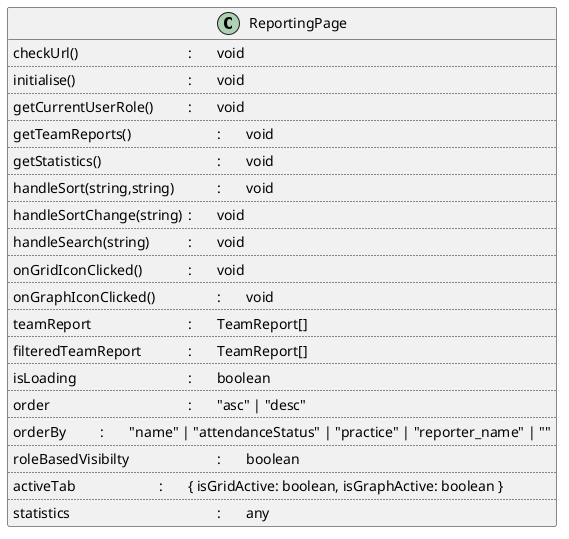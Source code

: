 @startuml ReportingPage Class Diagram
 
class ReportingPage {
    checkUrl() \t\t\t\t:\tvoid
    ..
    initialise() \t\t\t\t:\tvoid
    ..
    getCurrentUserRole() \t\t:\tvoid
    ..
    getTeamReports() \t\t\t:\tvoid
    ..
    getStatistics() \t\t\t\t:\tvoid
    ..
    handleSort(string,string) \t\t:\tvoid
    ..
    handleSortChange(string) \t:\tvoid
    ..
    handleSearch(string) \t\t:\tvoid
    ..
    onGridIconClicked() \t\t:\tvoid
    ..
    onGraphIconClicked()   \t\t:\tvoid
    ..
    teamReport \t\t\t\t:\tTeamReport[]
    ..
    filteredTeamReport  \t\t:\tTeamReport[]
    ..
    isLoading   \t\t\t\t:\tboolean
    ..
    order \t\t\t\t\t:\t"asc" | "desc"
    ..
    orderBy \t\t:\t"name" | "attendanceStatus" | "practice" | "reporter_name" | ""
    ..
    roleBasedVisibilty \t\t\t:\tboolean
    ..
    activeTab \t\t\t:\t{ isGridActive: boolean, isGraphActive: boolean }
    ..
    statistics \t\t\t\t\t:\tany
}

@enduml